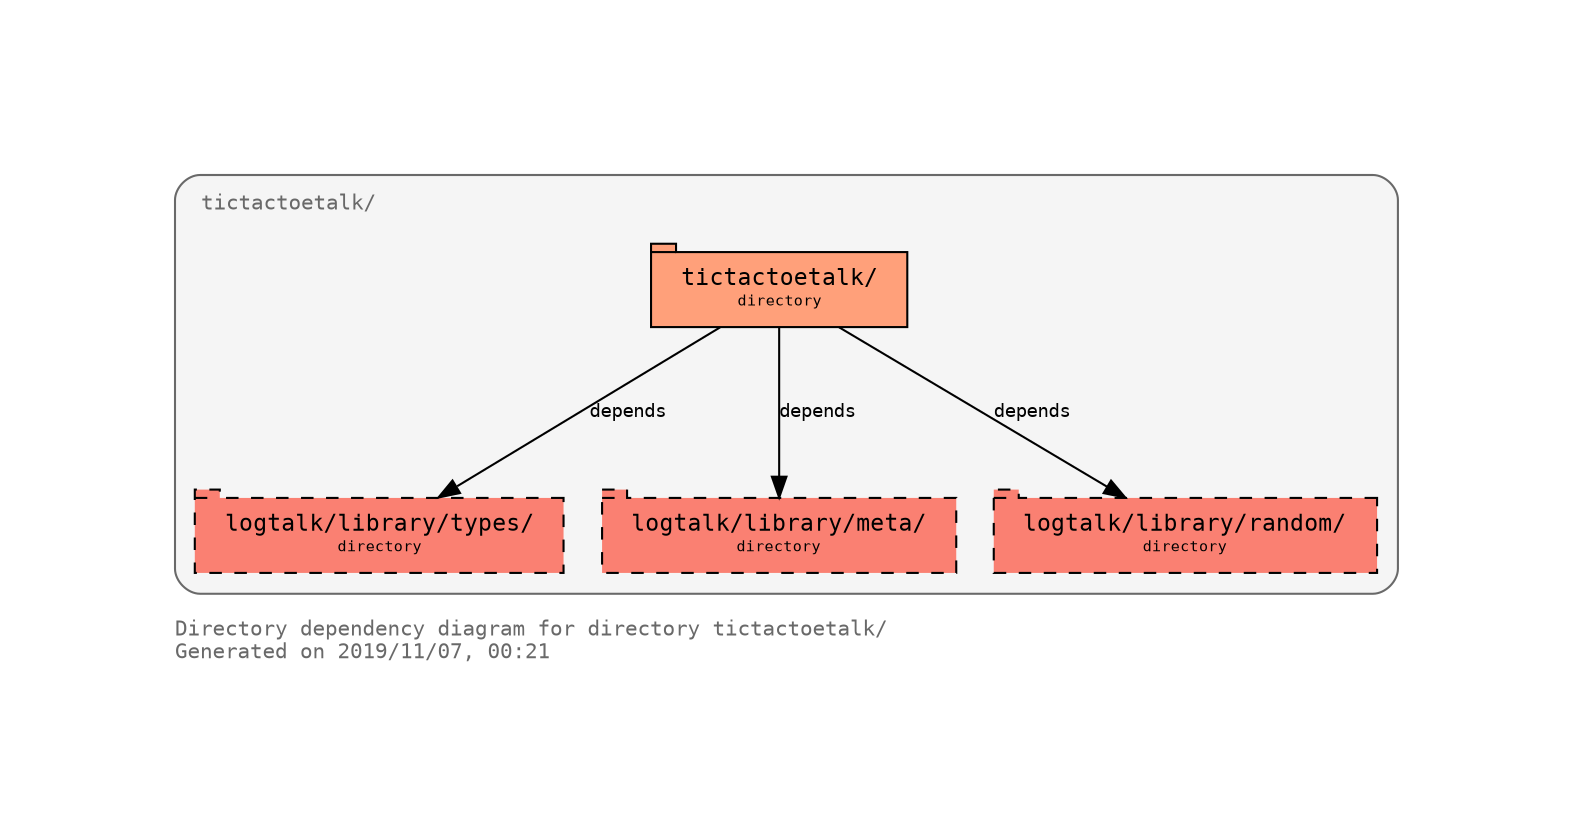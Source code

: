 digraph "tictactoetalk" {
rankdir="TB"
ranksep="1.0"
compound="true"
splines="true"
pack="true"
clusterrank="local"
labeljust="l"
margin="1.0"
fontname="Courier"
fontsize="10"
fontcolor="dimgray"
pencolor="dimgray"
node [shape="ellipse",style="filled",fillcolor="white",fontname="Courier",fontsize="9"]
edge [fontname="Courier",fontsize="9"]
label="Directory dependency diagram for directory tictactoetalk/\lGenerated on 2019/11/07, 00:21\l"

subgraph "cluster_directory_tictactoetalk" {
bgcolor="whitesmoke"
style="rounded"
margin="10"
label=<<TABLE border="0" cellborder="0"><TR><TD tooltip="tictactoetalk/">tictactoetalk/</TD></TR></TABLE>>
tooltip="tictactoetalk/"
"/home/paul/Development/tictactoetalk/" [shape="tab",tooltip="tictactoetalk/",style="filled",fillcolor="lightsalmon",label=<<TABLE border="0" cellborder="0" cellspacing="0" cellpadding="0"><TR><TD> </TD><TD><FONT POINT-SIZE="11">tictactoetalk/</FONT></TD><TD> </TD></TR><TR><TD> </TD><TD><FONT POINT-SIZE="7">directory</FONT></TD><TD> </TD></TR></TABLE>>]
"/home/paul/logtalk/library/types/" [shape="tab",tooltip="logtalk/library/types/",style="filled,dashed",fillcolor="salmon",label=<<TABLE border="0" cellborder="0" cellspacing="0" cellpadding="0"><TR><TD> </TD><TD><FONT POINT-SIZE="11">logtalk/library/types/</FONT></TD><TD> </TD></TR><TR><TD> </TD><TD><FONT POINT-SIZE="7">directory</FONT></TD><TD> </TD></TR></TABLE>>]
"/home/paul/logtalk/library/meta/" [shape="tab",tooltip="logtalk/library/meta/",style="filled,dashed",fillcolor="salmon",label=<<TABLE border="0" cellborder="0" cellspacing="0" cellpadding="0"><TR><TD> </TD><TD><FONT POINT-SIZE="11">logtalk/library/meta/</FONT></TD><TD> </TD></TR><TR><TD> </TD><TD><FONT POINT-SIZE="7">directory</FONT></TD><TD> </TD></TR></TABLE>>]
"/home/paul/logtalk/library/random/" [shape="tab",tooltip="logtalk/library/random/",style="filled,dashed",fillcolor="salmon",label=<<TABLE border="0" cellborder="0" cellspacing="0" cellpadding="0"><TR><TD> </TD><TD><FONT POINT-SIZE="11">logtalk/library/random/</FONT></TD><TD> </TD></TR><TR><TD> </TD><TD><FONT POINT-SIZE="7">directory</FONT></TD><TD> </TD></TR></TABLE>>]
"/home/paul/Development/tictactoetalk/" -> "/home/paul/logtalk/library/types/" [arrowhead="normal",labeltooltip="depends",label=<depends>]
"/home/paul/Development/tictactoetalk/" -> "/home/paul/logtalk/library/meta/" [arrowhead="normal",labeltooltip="depends",label=<depends>]
"/home/paul/Development/tictactoetalk/" -> "/home/paul/logtalk/library/random/" [arrowhead="normal",labeltooltip="depends",label=<depends>]
}

}
